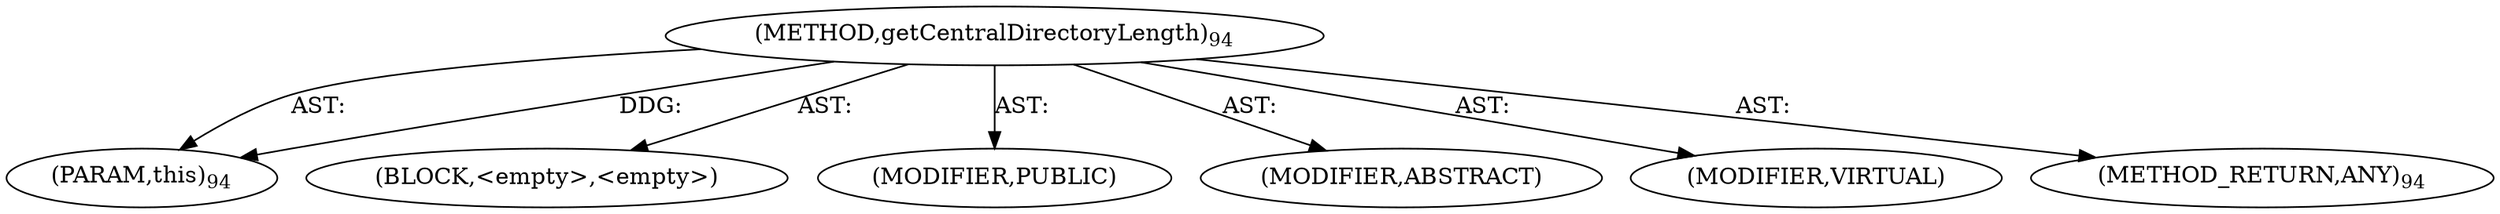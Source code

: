 digraph "getCentralDirectoryLength" {  
"111669149698" [label = <(METHOD,getCentralDirectoryLength)<SUB>94</SUB>> ]
"115964116994" [label = <(PARAM,this)<SUB>94</SUB>> ]
"25769803778" [label = <(BLOCK,&lt;empty&gt;,&lt;empty&gt;)> ]
"133143986182" [label = <(MODIFIER,PUBLIC)> ]
"133143986183" [label = <(MODIFIER,ABSTRACT)> ]
"133143986184" [label = <(MODIFIER,VIRTUAL)> ]
"128849018882" [label = <(METHOD_RETURN,ANY)<SUB>94</SUB>> ]
  "111669149698" -> "115964116994"  [ label = "AST: "] 
  "111669149698" -> "25769803778"  [ label = "AST: "] 
  "111669149698" -> "133143986182"  [ label = "AST: "] 
  "111669149698" -> "133143986183"  [ label = "AST: "] 
  "111669149698" -> "133143986184"  [ label = "AST: "] 
  "111669149698" -> "128849018882"  [ label = "AST: "] 
  "111669149698" -> "115964116994"  [ label = "DDG: "] 
}
